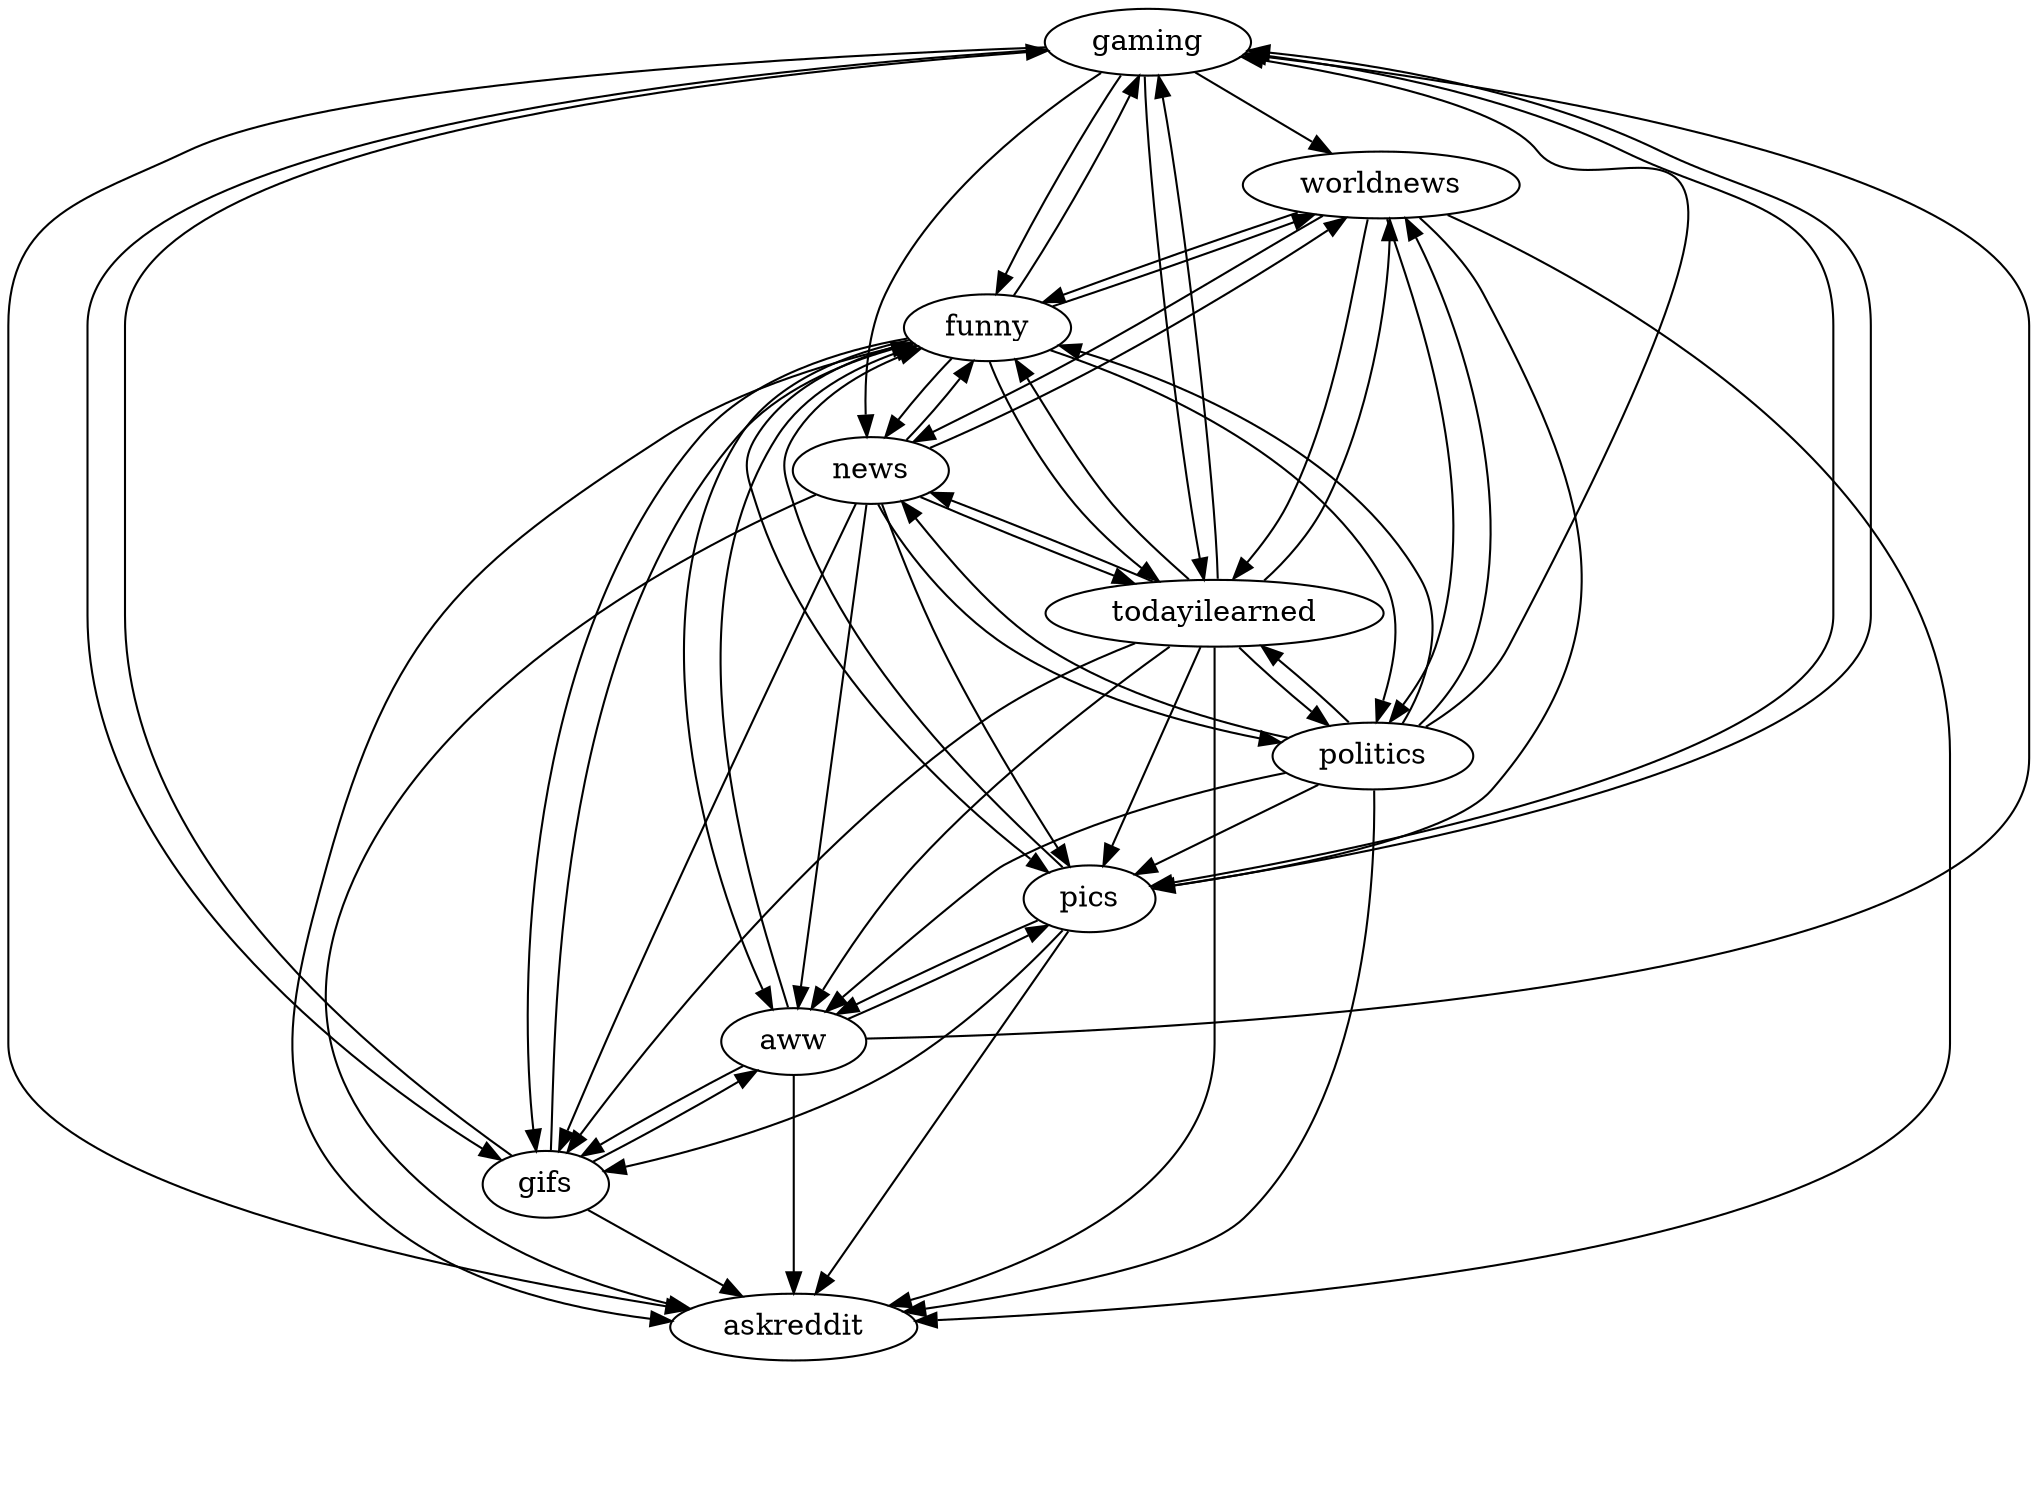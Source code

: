 /*****
 
*****/

digraph G {
  graph [splines=true overlap=false]
  node  [shape=ellipse, width=0.3, height=0.3]
  206 [label="gaming"];
  121 [label="worldnews"];
  316 [label="gifs"];
  19 [label="funny"];
  43 [label="askreddit"];
  106 [label="aww"];
  142 [label="politics"];
  72 [label="todayilearned"];
  15 [label="pics"];
  300 [label="news"];
  206 -> 15;
  206 -> 19;
  206 -> 43;
  206 -> 72;
  206 -> 121;
  206 -> 300;
  206 -> 316;
  121 -> 15;
  121 -> 19;
  121 -> 43;
  121 -> 72;
  121 -> 142;
  121 -> 300;
  316 -> 19;
  316 -> 43;
  316 -> 106;
  316 -> 206;
  19 -> 15;
  19 -> 43;
  19 -> 72;
  19 -> 106;
  19 -> 121;
  19 -> 142;
  19 -> 206;
  19 -> 300;
  19 -> 316;
  106 -> 15;
  106 -> 19;
  106 -> 43;
  106 -> 206;
  106 -> 316;
  142 -> 15;
  142 -> 19;
  142 -> 43;
  142 -> 72;
  142 -> 106;
  142 -> 121;
  142 -> 206;
  142 -> 300;
  72 -> 15;
  72 -> 19;
  72 -> 43;
  72 -> 106;
  72 -> 121;
  72 -> 142;
  72 -> 206;
  72 -> 300;
  72 -> 316;
  15 -> 19;
  15 -> 43;
  15 -> 106;
  15 -> 206;
  15 -> 316;
  300 -> 15;
  300 -> 19;
  300 -> 43;
  300 -> 72;
  300 -> 106;
  300 -> 121;
  300 -> 142;
  300 -> 316;
  label = "\n \n";  fontsize=24;
}
